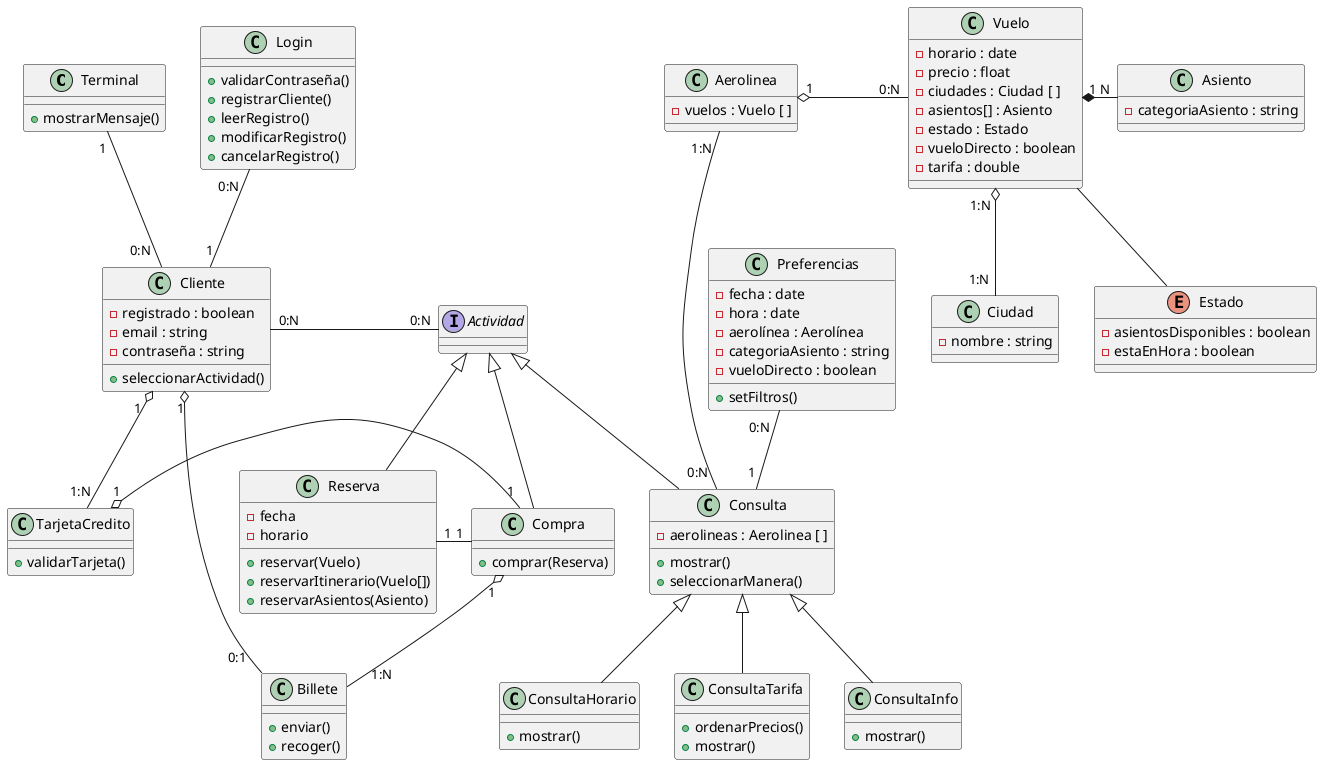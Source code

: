 @startuml
'https://plantuml.com/class-diagram

class Terminal {

+mostrarMensaje()
}

class Cliente {
-registrado : boolean
-email : string
-contraseña : string

+seleccionarActividad()
}

class TarjetaCredito {
+validarTarjeta()
}

interface Actividad {}

class Consulta {
-aerolineas : Aerolinea [ ]
+mostrar()
+seleccionarManera()
}
class Reserva{
-fecha
-horario
+reservar(Vuelo)
+reservarItinerario(Vuelo[])
+reservarAsientos(Asiento)
}
class Compra {
+comprar(Reserva)
}

class ConsultaHorario {
+mostrar()
}
class ConsultaTarifa {
+ordenarPrecios()
+mostrar()
}
class ConsultaInfo {
+mostrar()
}

class Aerolinea {
-vuelos : Vuelo [ ]
}

class Ciudad {
-nombre : string
}

class Vuelo {
-horario : date
-precio : float
-ciudades : Ciudad [ ]
-asientos[] : Asiento
-estado : Estado
-vueloDirecto : boolean
-tarifa : double
}

enum Estado {
-asientosDisponibles : boolean
-estaEnHora : boolean
}

class Asiento {
-categoriaAsiento : string
}

class Preferencias {
-fecha : date
-hora : date
-aerolínea : Aerolínea
-categoriaAsiento : string
-vueloDirecto : boolean

+setFiltros()
}

class Billete {
+enviar()
+recoger()
}

class Login {
+validarContraseña()
+registrarCliente()
+leerRegistro()
+modificarRegistro()
+cancelarRegistro()
}

Terminal "1 "--"0:N  " Cliente
Cliente "1  " o-- "1:N"TarjetaCredito
Cliente "0:N" - "0:N" Actividad
Actividad ^-- Consulta
Preferencias "0:N  " -- "1 " Consulta
	Consulta ^-- ConsultaHorario
	Consulta ^-- ConsultaTarifa
	Consulta ^-- ConsultaInfo
Actividad ^-- Reserva
Actividad ^-- Compra

Reserva "1" - "1" Compra

Aerolinea "1" o- "0:N" Vuelo
Vuelo "1    "*-" N" Asiento
Vuelo -- Estado
Vuelo "1:N " o-- "1:N " Ciudad
Aerolinea "1:N " --- "0:N " Consulta

TarjetaCredito "1" o- "1" Compra

Compra "1" o-- "     1:N"Billete
Billete "0:1  " --o "1" Cliente

Login "0:N  "-- "1" Cliente

@enduml